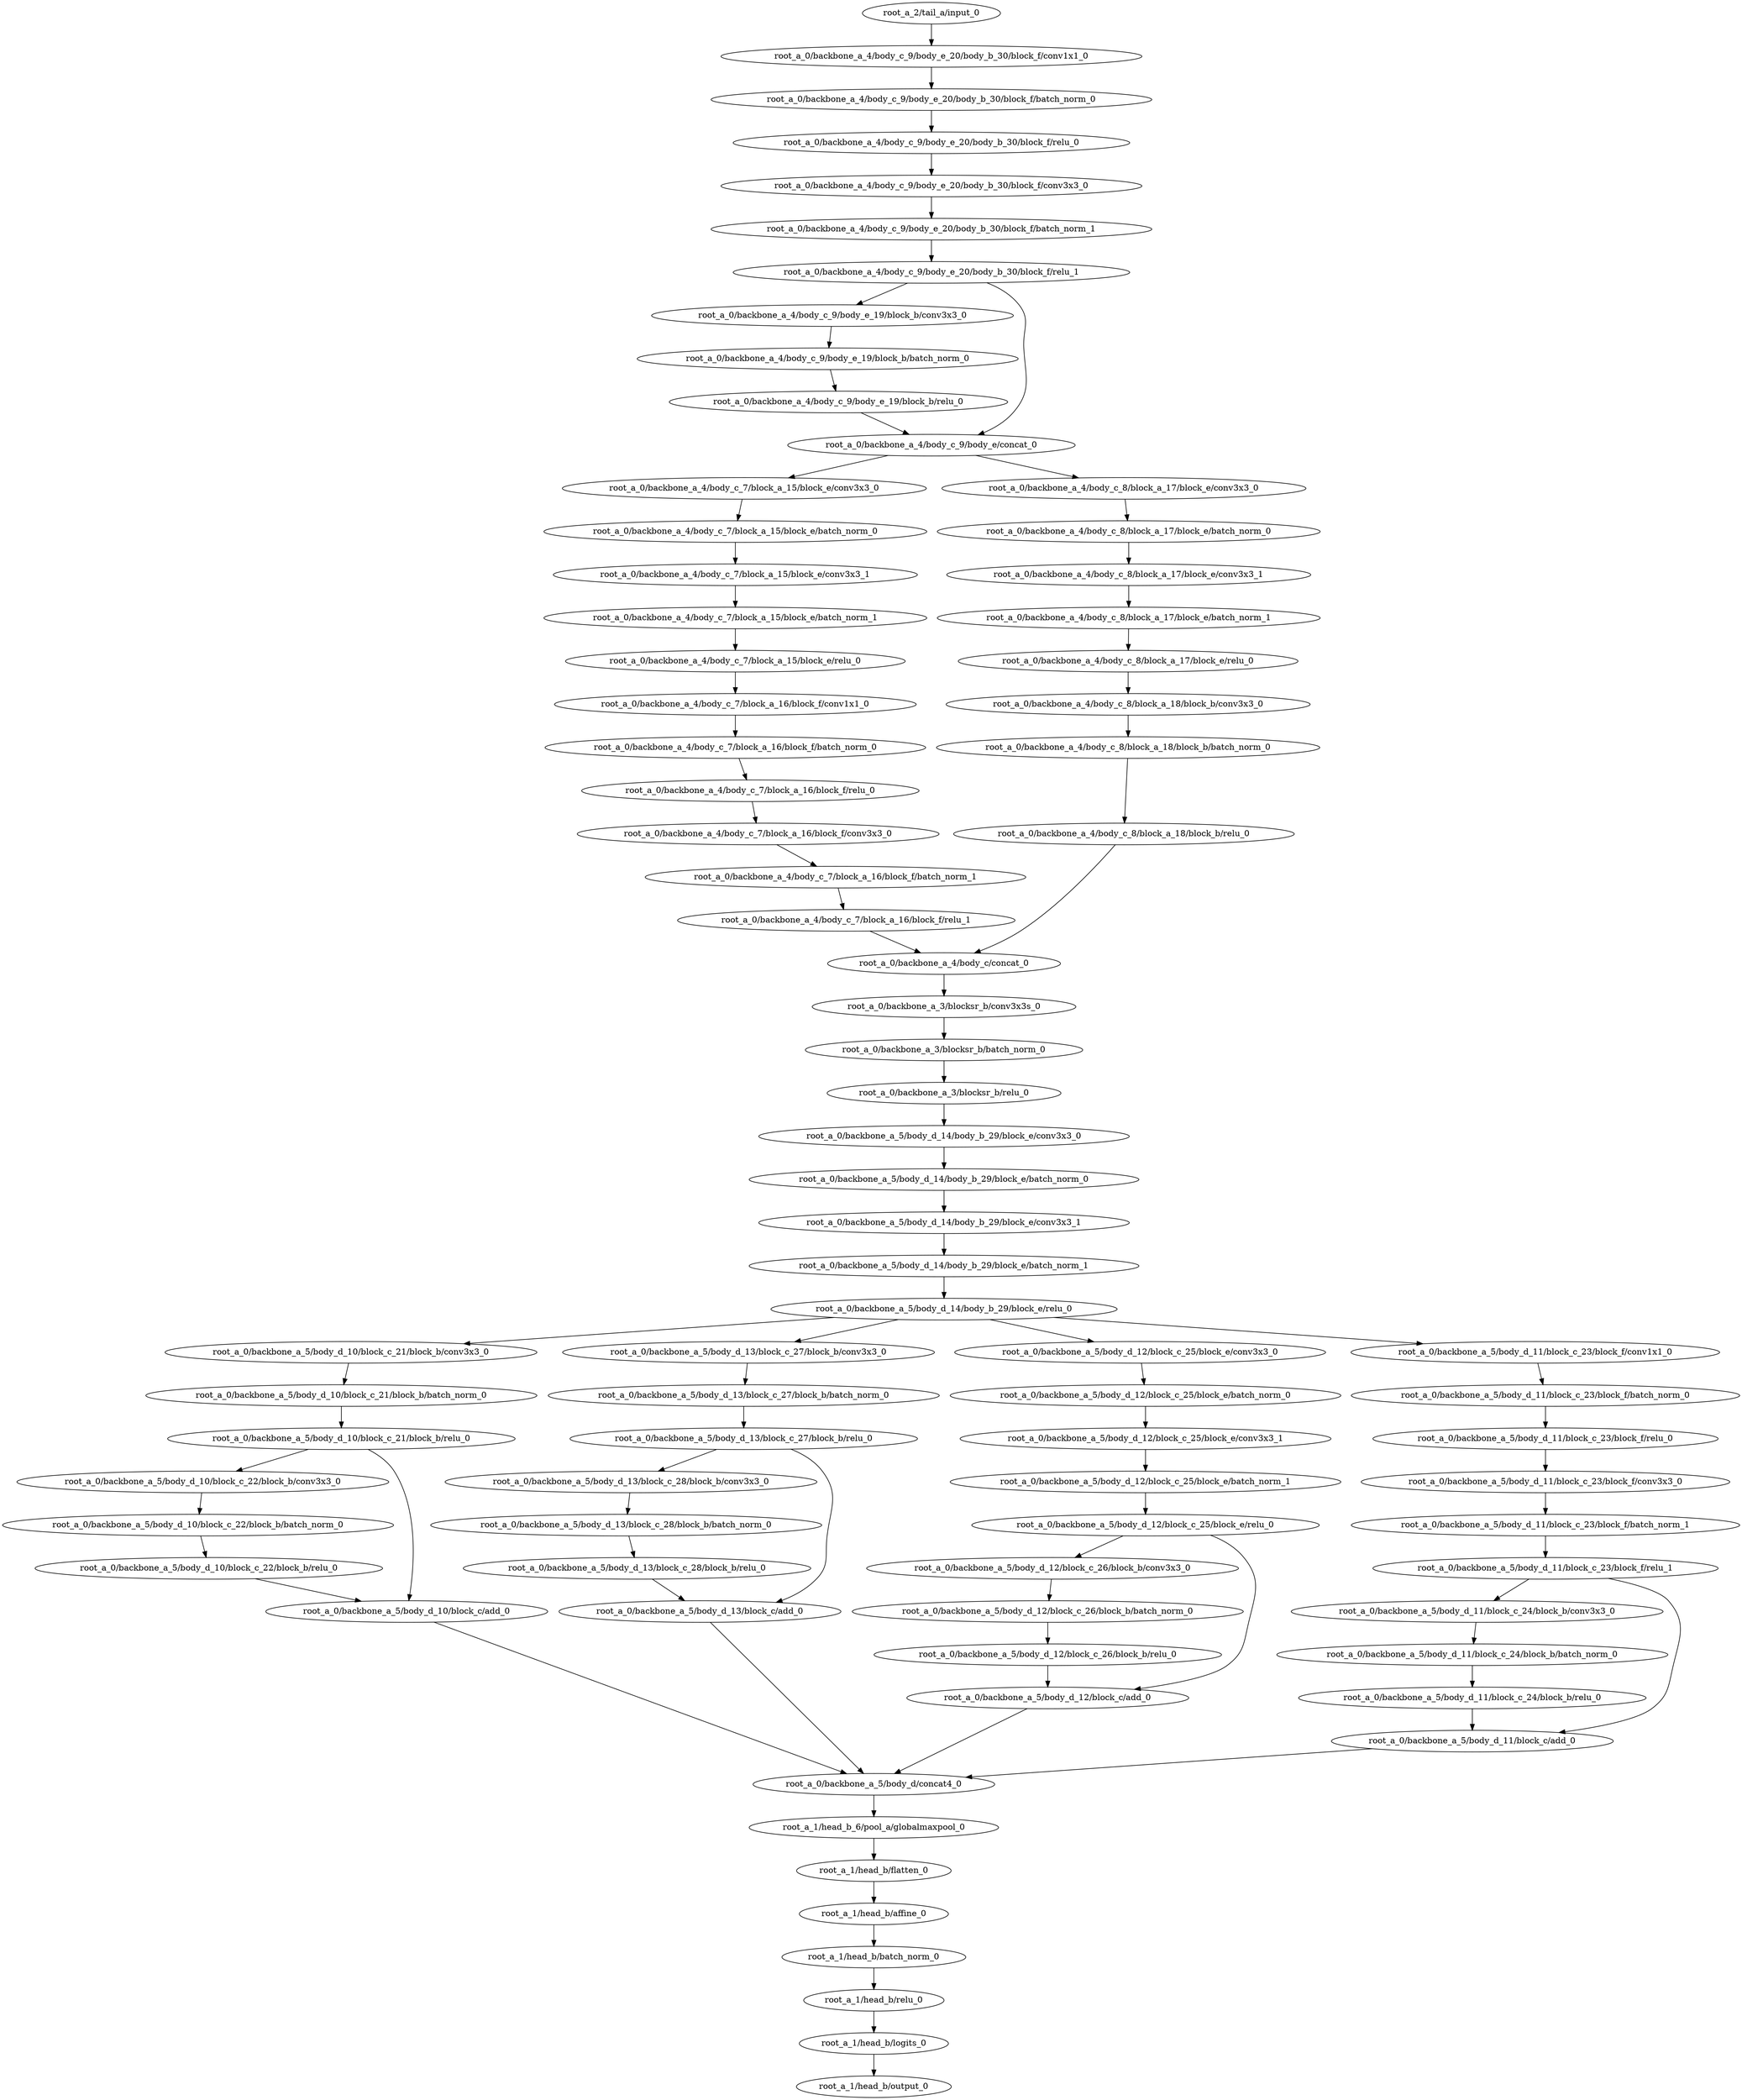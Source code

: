 digraph root_a {
	"root_a_2/tail_a/input_0"
	"root_a_0/backbone_a_4/body_c_9/body_e_20/body_b_30/block_f/conv1x1_0"
	"root_a_0/backbone_a_4/body_c_9/body_e_20/body_b_30/block_f/batch_norm_0"
	"root_a_0/backbone_a_4/body_c_9/body_e_20/body_b_30/block_f/relu_0"
	"root_a_0/backbone_a_4/body_c_9/body_e_20/body_b_30/block_f/conv3x3_0"
	"root_a_0/backbone_a_4/body_c_9/body_e_20/body_b_30/block_f/batch_norm_1"
	"root_a_0/backbone_a_4/body_c_9/body_e_20/body_b_30/block_f/relu_1"
	"root_a_0/backbone_a_4/body_c_9/body_e_19/block_b/conv3x3_0"
	"root_a_0/backbone_a_4/body_c_9/body_e_19/block_b/batch_norm_0"
	"root_a_0/backbone_a_4/body_c_9/body_e_19/block_b/relu_0"
	"root_a_0/backbone_a_4/body_c_9/body_e/concat_0"
	"root_a_0/backbone_a_4/body_c_7/block_a_15/block_e/conv3x3_0"
	"root_a_0/backbone_a_4/body_c_7/block_a_15/block_e/batch_norm_0"
	"root_a_0/backbone_a_4/body_c_7/block_a_15/block_e/conv3x3_1"
	"root_a_0/backbone_a_4/body_c_7/block_a_15/block_e/batch_norm_1"
	"root_a_0/backbone_a_4/body_c_7/block_a_15/block_e/relu_0"
	"root_a_0/backbone_a_4/body_c_7/block_a_16/block_f/conv1x1_0"
	"root_a_0/backbone_a_4/body_c_7/block_a_16/block_f/batch_norm_0"
	"root_a_0/backbone_a_4/body_c_7/block_a_16/block_f/relu_0"
	"root_a_0/backbone_a_4/body_c_7/block_a_16/block_f/conv3x3_0"
	"root_a_0/backbone_a_4/body_c_7/block_a_16/block_f/batch_norm_1"
	"root_a_0/backbone_a_4/body_c_7/block_a_16/block_f/relu_1"
	"root_a_0/backbone_a_4/body_c_8/block_a_17/block_e/conv3x3_0"
	"root_a_0/backbone_a_4/body_c_8/block_a_17/block_e/batch_norm_0"
	"root_a_0/backbone_a_4/body_c_8/block_a_17/block_e/conv3x3_1"
	"root_a_0/backbone_a_4/body_c_8/block_a_17/block_e/batch_norm_1"
	"root_a_0/backbone_a_4/body_c_8/block_a_17/block_e/relu_0"
	"root_a_0/backbone_a_4/body_c_8/block_a_18/block_b/conv3x3_0"
	"root_a_0/backbone_a_4/body_c_8/block_a_18/block_b/batch_norm_0"
	"root_a_0/backbone_a_4/body_c_8/block_a_18/block_b/relu_0"
	"root_a_0/backbone_a_4/body_c/concat_0"
	"root_a_0/backbone_a_3/blocksr_b/conv3x3s_0"
	"root_a_0/backbone_a_3/blocksr_b/batch_norm_0"
	"root_a_0/backbone_a_3/blocksr_b/relu_0"
	"root_a_0/backbone_a_5/body_d_14/body_b_29/block_e/conv3x3_0"
	"root_a_0/backbone_a_5/body_d_14/body_b_29/block_e/batch_norm_0"
	"root_a_0/backbone_a_5/body_d_14/body_b_29/block_e/conv3x3_1"
	"root_a_0/backbone_a_5/body_d_14/body_b_29/block_e/batch_norm_1"
	"root_a_0/backbone_a_5/body_d_14/body_b_29/block_e/relu_0"
	"root_a_0/backbone_a_5/body_d_10/block_c_21/block_b/conv3x3_0"
	"root_a_0/backbone_a_5/body_d_10/block_c_21/block_b/batch_norm_0"
	"root_a_0/backbone_a_5/body_d_10/block_c_21/block_b/relu_0"
	"root_a_0/backbone_a_5/body_d_10/block_c_22/block_b/conv3x3_0"
	"root_a_0/backbone_a_5/body_d_10/block_c_22/block_b/batch_norm_0"
	"root_a_0/backbone_a_5/body_d_10/block_c_22/block_b/relu_0"
	"root_a_0/backbone_a_5/body_d_10/block_c/add_0"
	"root_a_0/backbone_a_5/body_d_13/block_c_27/block_b/conv3x3_0"
	"root_a_0/backbone_a_5/body_d_13/block_c_27/block_b/batch_norm_0"
	"root_a_0/backbone_a_5/body_d_13/block_c_27/block_b/relu_0"
	"root_a_0/backbone_a_5/body_d_13/block_c_28/block_b/conv3x3_0"
	"root_a_0/backbone_a_5/body_d_13/block_c_28/block_b/batch_norm_0"
	"root_a_0/backbone_a_5/body_d_13/block_c_28/block_b/relu_0"
	"root_a_0/backbone_a_5/body_d_13/block_c/add_0"
	"root_a_0/backbone_a_5/body_d_12/block_c_25/block_e/conv3x3_0"
	"root_a_0/backbone_a_5/body_d_12/block_c_25/block_e/batch_norm_0"
	"root_a_0/backbone_a_5/body_d_12/block_c_25/block_e/conv3x3_1"
	"root_a_0/backbone_a_5/body_d_12/block_c_25/block_e/batch_norm_1"
	"root_a_0/backbone_a_5/body_d_12/block_c_25/block_e/relu_0"
	"root_a_0/backbone_a_5/body_d_12/block_c_26/block_b/conv3x3_0"
	"root_a_0/backbone_a_5/body_d_12/block_c_26/block_b/batch_norm_0"
	"root_a_0/backbone_a_5/body_d_12/block_c_26/block_b/relu_0"
	"root_a_0/backbone_a_5/body_d_12/block_c/add_0"
	"root_a_0/backbone_a_5/body_d_11/block_c_23/block_f/conv1x1_0"
	"root_a_0/backbone_a_5/body_d_11/block_c_23/block_f/batch_norm_0"
	"root_a_0/backbone_a_5/body_d_11/block_c_23/block_f/relu_0"
	"root_a_0/backbone_a_5/body_d_11/block_c_23/block_f/conv3x3_0"
	"root_a_0/backbone_a_5/body_d_11/block_c_23/block_f/batch_norm_1"
	"root_a_0/backbone_a_5/body_d_11/block_c_23/block_f/relu_1"
	"root_a_0/backbone_a_5/body_d_11/block_c_24/block_b/conv3x3_0"
	"root_a_0/backbone_a_5/body_d_11/block_c_24/block_b/batch_norm_0"
	"root_a_0/backbone_a_5/body_d_11/block_c_24/block_b/relu_0"
	"root_a_0/backbone_a_5/body_d_11/block_c/add_0"
	"root_a_0/backbone_a_5/body_d/concat4_0"
	"root_a_1/head_b_6/pool_a/globalmaxpool_0"
	"root_a_1/head_b/flatten_0"
	"root_a_1/head_b/affine_0"
	"root_a_1/head_b/batch_norm_0"
	"root_a_1/head_b/relu_0"
	"root_a_1/head_b/logits_0"
	"root_a_1/head_b/output_0"

	"root_a_2/tail_a/input_0" -> "root_a_0/backbone_a_4/body_c_9/body_e_20/body_b_30/block_f/conv1x1_0"
	"root_a_0/backbone_a_4/body_c_9/body_e_20/body_b_30/block_f/conv1x1_0" -> "root_a_0/backbone_a_4/body_c_9/body_e_20/body_b_30/block_f/batch_norm_0"
	"root_a_0/backbone_a_4/body_c_9/body_e_20/body_b_30/block_f/batch_norm_0" -> "root_a_0/backbone_a_4/body_c_9/body_e_20/body_b_30/block_f/relu_0"
	"root_a_0/backbone_a_4/body_c_9/body_e_20/body_b_30/block_f/relu_0" -> "root_a_0/backbone_a_4/body_c_9/body_e_20/body_b_30/block_f/conv3x3_0"
	"root_a_0/backbone_a_4/body_c_9/body_e_20/body_b_30/block_f/conv3x3_0" -> "root_a_0/backbone_a_4/body_c_9/body_e_20/body_b_30/block_f/batch_norm_1"
	"root_a_0/backbone_a_4/body_c_9/body_e_20/body_b_30/block_f/batch_norm_1" -> "root_a_0/backbone_a_4/body_c_9/body_e_20/body_b_30/block_f/relu_1"
	"root_a_0/backbone_a_4/body_c_9/body_e_20/body_b_30/block_f/relu_1" -> "root_a_0/backbone_a_4/body_c_9/body_e_19/block_b/conv3x3_0"
	"root_a_0/backbone_a_4/body_c_9/body_e_19/block_b/conv3x3_0" -> "root_a_0/backbone_a_4/body_c_9/body_e_19/block_b/batch_norm_0"
	"root_a_0/backbone_a_4/body_c_9/body_e_19/block_b/batch_norm_0" -> "root_a_0/backbone_a_4/body_c_9/body_e_19/block_b/relu_0"
	"root_a_0/backbone_a_4/body_c_9/body_e_20/body_b_30/block_f/relu_1" -> "root_a_0/backbone_a_4/body_c_9/body_e/concat_0"
	"root_a_0/backbone_a_4/body_c_9/body_e_19/block_b/relu_0" -> "root_a_0/backbone_a_4/body_c_9/body_e/concat_0"
	"root_a_0/backbone_a_4/body_c_9/body_e/concat_0" -> "root_a_0/backbone_a_4/body_c_7/block_a_15/block_e/conv3x3_0"
	"root_a_0/backbone_a_4/body_c_7/block_a_15/block_e/conv3x3_0" -> "root_a_0/backbone_a_4/body_c_7/block_a_15/block_e/batch_norm_0"
	"root_a_0/backbone_a_4/body_c_7/block_a_15/block_e/batch_norm_0" -> "root_a_0/backbone_a_4/body_c_7/block_a_15/block_e/conv3x3_1"
	"root_a_0/backbone_a_4/body_c_7/block_a_15/block_e/conv3x3_1" -> "root_a_0/backbone_a_4/body_c_7/block_a_15/block_e/batch_norm_1"
	"root_a_0/backbone_a_4/body_c_7/block_a_15/block_e/batch_norm_1" -> "root_a_0/backbone_a_4/body_c_7/block_a_15/block_e/relu_0"
	"root_a_0/backbone_a_4/body_c_7/block_a_15/block_e/relu_0" -> "root_a_0/backbone_a_4/body_c_7/block_a_16/block_f/conv1x1_0"
	"root_a_0/backbone_a_4/body_c_7/block_a_16/block_f/conv1x1_0" -> "root_a_0/backbone_a_4/body_c_7/block_a_16/block_f/batch_norm_0"
	"root_a_0/backbone_a_4/body_c_7/block_a_16/block_f/batch_norm_0" -> "root_a_0/backbone_a_4/body_c_7/block_a_16/block_f/relu_0"
	"root_a_0/backbone_a_4/body_c_7/block_a_16/block_f/relu_0" -> "root_a_0/backbone_a_4/body_c_7/block_a_16/block_f/conv3x3_0"
	"root_a_0/backbone_a_4/body_c_7/block_a_16/block_f/conv3x3_0" -> "root_a_0/backbone_a_4/body_c_7/block_a_16/block_f/batch_norm_1"
	"root_a_0/backbone_a_4/body_c_7/block_a_16/block_f/batch_norm_1" -> "root_a_0/backbone_a_4/body_c_7/block_a_16/block_f/relu_1"
	"root_a_0/backbone_a_4/body_c_9/body_e/concat_0" -> "root_a_0/backbone_a_4/body_c_8/block_a_17/block_e/conv3x3_0"
	"root_a_0/backbone_a_4/body_c_8/block_a_17/block_e/conv3x3_0" -> "root_a_0/backbone_a_4/body_c_8/block_a_17/block_e/batch_norm_0"
	"root_a_0/backbone_a_4/body_c_8/block_a_17/block_e/batch_norm_0" -> "root_a_0/backbone_a_4/body_c_8/block_a_17/block_e/conv3x3_1"
	"root_a_0/backbone_a_4/body_c_8/block_a_17/block_e/conv3x3_1" -> "root_a_0/backbone_a_4/body_c_8/block_a_17/block_e/batch_norm_1"
	"root_a_0/backbone_a_4/body_c_8/block_a_17/block_e/batch_norm_1" -> "root_a_0/backbone_a_4/body_c_8/block_a_17/block_e/relu_0"
	"root_a_0/backbone_a_4/body_c_8/block_a_17/block_e/relu_0" -> "root_a_0/backbone_a_4/body_c_8/block_a_18/block_b/conv3x3_0"
	"root_a_0/backbone_a_4/body_c_8/block_a_18/block_b/conv3x3_0" -> "root_a_0/backbone_a_4/body_c_8/block_a_18/block_b/batch_norm_0"
	"root_a_0/backbone_a_4/body_c_8/block_a_18/block_b/batch_norm_0" -> "root_a_0/backbone_a_4/body_c_8/block_a_18/block_b/relu_0"
	"root_a_0/backbone_a_4/body_c_7/block_a_16/block_f/relu_1" -> "root_a_0/backbone_a_4/body_c/concat_0"
	"root_a_0/backbone_a_4/body_c_8/block_a_18/block_b/relu_0" -> "root_a_0/backbone_a_4/body_c/concat_0"
	"root_a_0/backbone_a_4/body_c/concat_0" -> "root_a_0/backbone_a_3/blocksr_b/conv3x3s_0"
	"root_a_0/backbone_a_3/blocksr_b/conv3x3s_0" -> "root_a_0/backbone_a_3/blocksr_b/batch_norm_0"
	"root_a_0/backbone_a_3/blocksr_b/batch_norm_0" -> "root_a_0/backbone_a_3/blocksr_b/relu_0"
	"root_a_0/backbone_a_3/blocksr_b/relu_0" -> "root_a_0/backbone_a_5/body_d_14/body_b_29/block_e/conv3x3_0"
	"root_a_0/backbone_a_5/body_d_14/body_b_29/block_e/conv3x3_0" -> "root_a_0/backbone_a_5/body_d_14/body_b_29/block_e/batch_norm_0"
	"root_a_0/backbone_a_5/body_d_14/body_b_29/block_e/batch_norm_0" -> "root_a_0/backbone_a_5/body_d_14/body_b_29/block_e/conv3x3_1"
	"root_a_0/backbone_a_5/body_d_14/body_b_29/block_e/conv3x3_1" -> "root_a_0/backbone_a_5/body_d_14/body_b_29/block_e/batch_norm_1"
	"root_a_0/backbone_a_5/body_d_14/body_b_29/block_e/batch_norm_1" -> "root_a_0/backbone_a_5/body_d_14/body_b_29/block_e/relu_0"
	"root_a_0/backbone_a_5/body_d_14/body_b_29/block_e/relu_0" -> "root_a_0/backbone_a_5/body_d_10/block_c_21/block_b/conv3x3_0"
	"root_a_0/backbone_a_5/body_d_10/block_c_21/block_b/conv3x3_0" -> "root_a_0/backbone_a_5/body_d_10/block_c_21/block_b/batch_norm_0"
	"root_a_0/backbone_a_5/body_d_10/block_c_21/block_b/batch_norm_0" -> "root_a_0/backbone_a_5/body_d_10/block_c_21/block_b/relu_0"
	"root_a_0/backbone_a_5/body_d_10/block_c_21/block_b/relu_0" -> "root_a_0/backbone_a_5/body_d_10/block_c_22/block_b/conv3x3_0"
	"root_a_0/backbone_a_5/body_d_10/block_c_22/block_b/conv3x3_0" -> "root_a_0/backbone_a_5/body_d_10/block_c_22/block_b/batch_norm_0"
	"root_a_0/backbone_a_5/body_d_10/block_c_22/block_b/batch_norm_0" -> "root_a_0/backbone_a_5/body_d_10/block_c_22/block_b/relu_0"
	"root_a_0/backbone_a_5/body_d_10/block_c_21/block_b/relu_0" -> "root_a_0/backbone_a_5/body_d_10/block_c/add_0"
	"root_a_0/backbone_a_5/body_d_10/block_c_22/block_b/relu_0" -> "root_a_0/backbone_a_5/body_d_10/block_c/add_0"
	"root_a_0/backbone_a_5/body_d_14/body_b_29/block_e/relu_0" -> "root_a_0/backbone_a_5/body_d_13/block_c_27/block_b/conv3x3_0"
	"root_a_0/backbone_a_5/body_d_13/block_c_27/block_b/conv3x3_0" -> "root_a_0/backbone_a_5/body_d_13/block_c_27/block_b/batch_norm_0"
	"root_a_0/backbone_a_5/body_d_13/block_c_27/block_b/batch_norm_0" -> "root_a_0/backbone_a_5/body_d_13/block_c_27/block_b/relu_0"
	"root_a_0/backbone_a_5/body_d_13/block_c_27/block_b/relu_0" -> "root_a_0/backbone_a_5/body_d_13/block_c_28/block_b/conv3x3_0"
	"root_a_0/backbone_a_5/body_d_13/block_c_28/block_b/conv3x3_0" -> "root_a_0/backbone_a_5/body_d_13/block_c_28/block_b/batch_norm_0"
	"root_a_0/backbone_a_5/body_d_13/block_c_28/block_b/batch_norm_0" -> "root_a_0/backbone_a_5/body_d_13/block_c_28/block_b/relu_0"
	"root_a_0/backbone_a_5/body_d_13/block_c_27/block_b/relu_0" -> "root_a_0/backbone_a_5/body_d_13/block_c/add_0"
	"root_a_0/backbone_a_5/body_d_13/block_c_28/block_b/relu_0" -> "root_a_0/backbone_a_5/body_d_13/block_c/add_0"
	"root_a_0/backbone_a_5/body_d_14/body_b_29/block_e/relu_0" -> "root_a_0/backbone_a_5/body_d_12/block_c_25/block_e/conv3x3_0"
	"root_a_0/backbone_a_5/body_d_12/block_c_25/block_e/conv3x3_0" -> "root_a_0/backbone_a_5/body_d_12/block_c_25/block_e/batch_norm_0"
	"root_a_0/backbone_a_5/body_d_12/block_c_25/block_e/batch_norm_0" -> "root_a_0/backbone_a_5/body_d_12/block_c_25/block_e/conv3x3_1"
	"root_a_0/backbone_a_5/body_d_12/block_c_25/block_e/conv3x3_1" -> "root_a_0/backbone_a_5/body_d_12/block_c_25/block_e/batch_norm_1"
	"root_a_0/backbone_a_5/body_d_12/block_c_25/block_e/batch_norm_1" -> "root_a_0/backbone_a_5/body_d_12/block_c_25/block_e/relu_0"
	"root_a_0/backbone_a_5/body_d_12/block_c_25/block_e/relu_0" -> "root_a_0/backbone_a_5/body_d_12/block_c_26/block_b/conv3x3_0"
	"root_a_0/backbone_a_5/body_d_12/block_c_26/block_b/conv3x3_0" -> "root_a_0/backbone_a_5/body_d_12/block_c_26/block_b/batch_norm_0"
	"root_a_0/backbone_a_5/body_d_12/block_c_26/block_b/batch_norm_0" -> "root_a_0/backbone_a_5/body_d_12/block_c_26/block_b/relu_0"
	"root_a_0/backbone_a_5/body_d_12/block_c_25/block_e/relu_0" -> "root_a_0/backbone_a_5/body_d_12/block_c/add_0"
	"root_a_0/backbone_a_5/body_d_12/block_c_26/block_b/relu_0" -> "root_a_0/backbone_a_5/body_d_12/block_c/add_0"
	"root_a_0/backbone_a_5/body_d_14/body_b_29/block_e/relu_0" -> "root_a_0/backbone_a_5/body_d_11/block_c_23/block_f/conv1x1_0"
	"root_a_0/backbone_a_5/body_d_11/block_c_23/block_f/conv1x1_0" -> "root_a_0/backbone_a_5/body_d_11/block_c_23/block_f/batch_norm_0"
	"root_a_0/backbone_a_5/body_d_11/block_c_23/block_f/batch_norm_0" -> "root_a_0/backbone_a_5/body_d_11/block_c_23/block_f/relu_0"
	"root_a_0/backbone_a_5/body_d_11/block_c_23/block_f/relu_0" -> "root_a_0/backbone_a_5/body_d_11/block_c_23/block_f/conv3x3_0"
	"root_a_0/backbone_a_5/body_d_11/block_c_23/block_f/conv3x3_0" -> "root_a_0/backbone_a_5/body_d_11/block_c_23/block_f/batch_norm_1"
	"root_a_0/backbone_a_5/body_d_11/block_c_23/block_f/batch_norm_1" -> "root_a_0/backbone_a_5/body_d_11/block_c_23/block_f/relu_1"
	"root_a_0/backbone_a_5/body_d_11/block_c_23/block_f/relu_1" -> "root_a_0/backbone_a_5/body_d_11/block_c_24/block_b/conv3x3_0"
	"root_a_0/backbone_a_5/body_d_11/block_c_24/block_b/conv3x3_0" -> "root_a_0/backbone_a_5/body_d_11/block_c_24/block_b/batch_norm_0"
	"root_a_0/backbone_a_5/body_d_11/block_c_24/block_b/batch_norm_0" -> "root_a_0/backbone_a_5/body_d_11/block_c_24/block_b/relu_0"
	"root_a_0/backbone_a_5/body_d_11/block_c_24/block_b/relu_0" -> "root_a_0/backbone_a_5/body_d_11/block_c/add_0"
	"root_a_0/backbone_a_5/body_d_11/block_c_23/block_f/relu_1" -> "root_a_0/backbone_a_5/body_d_11/block_c/add_0"
	"root_a_0/backbone_a_5/body_d_10/block_c/add_0" -> "root_a_0/backbone_a_5/body_d/concat4_0"
	"root_a_0/backbone_a_5/body_d_13/block_c/add_0" -> "root_a_0/backbone_a_5/body_d/concat4_0"
	"root_a_0/backbone_a_5/body_d_12/block_c/add_0" -> "root_a_0/backbone_a_5/body_d/concat4_0"
	"root_a_0/backbone_a_5/body_d_11/block_c/add_0" -> "root_a_0/backbone_a_5/body_d/concat4_0"
	"root_a_0/backbone_a_5/body_d/concat4_0" -> "root_a_1/head_b_6/pool_a/globalmaxpool_0"
	"root_a_1/head_b_6/pool_a/globalmaxpool_0" -> "root_a_1/head_b/flatten_0"
	"root_a_1/head_b/flatten_0" -> "root_a_1/head_b/affine_0"
	"root_a_1/head_b/affine_0" -> "root_a_1/head_b/batch_norm_0"
	"root_a_1/head_b/batch_norm_0" -> "root_a_1/head_b/relu_0"
	"root_a_1/head_b/relu_0" -> "root_a_1/head_b/logits_0"
	"root_a_1/head_b/logits_0" -> "root_a_1/head_b/output_0"

}